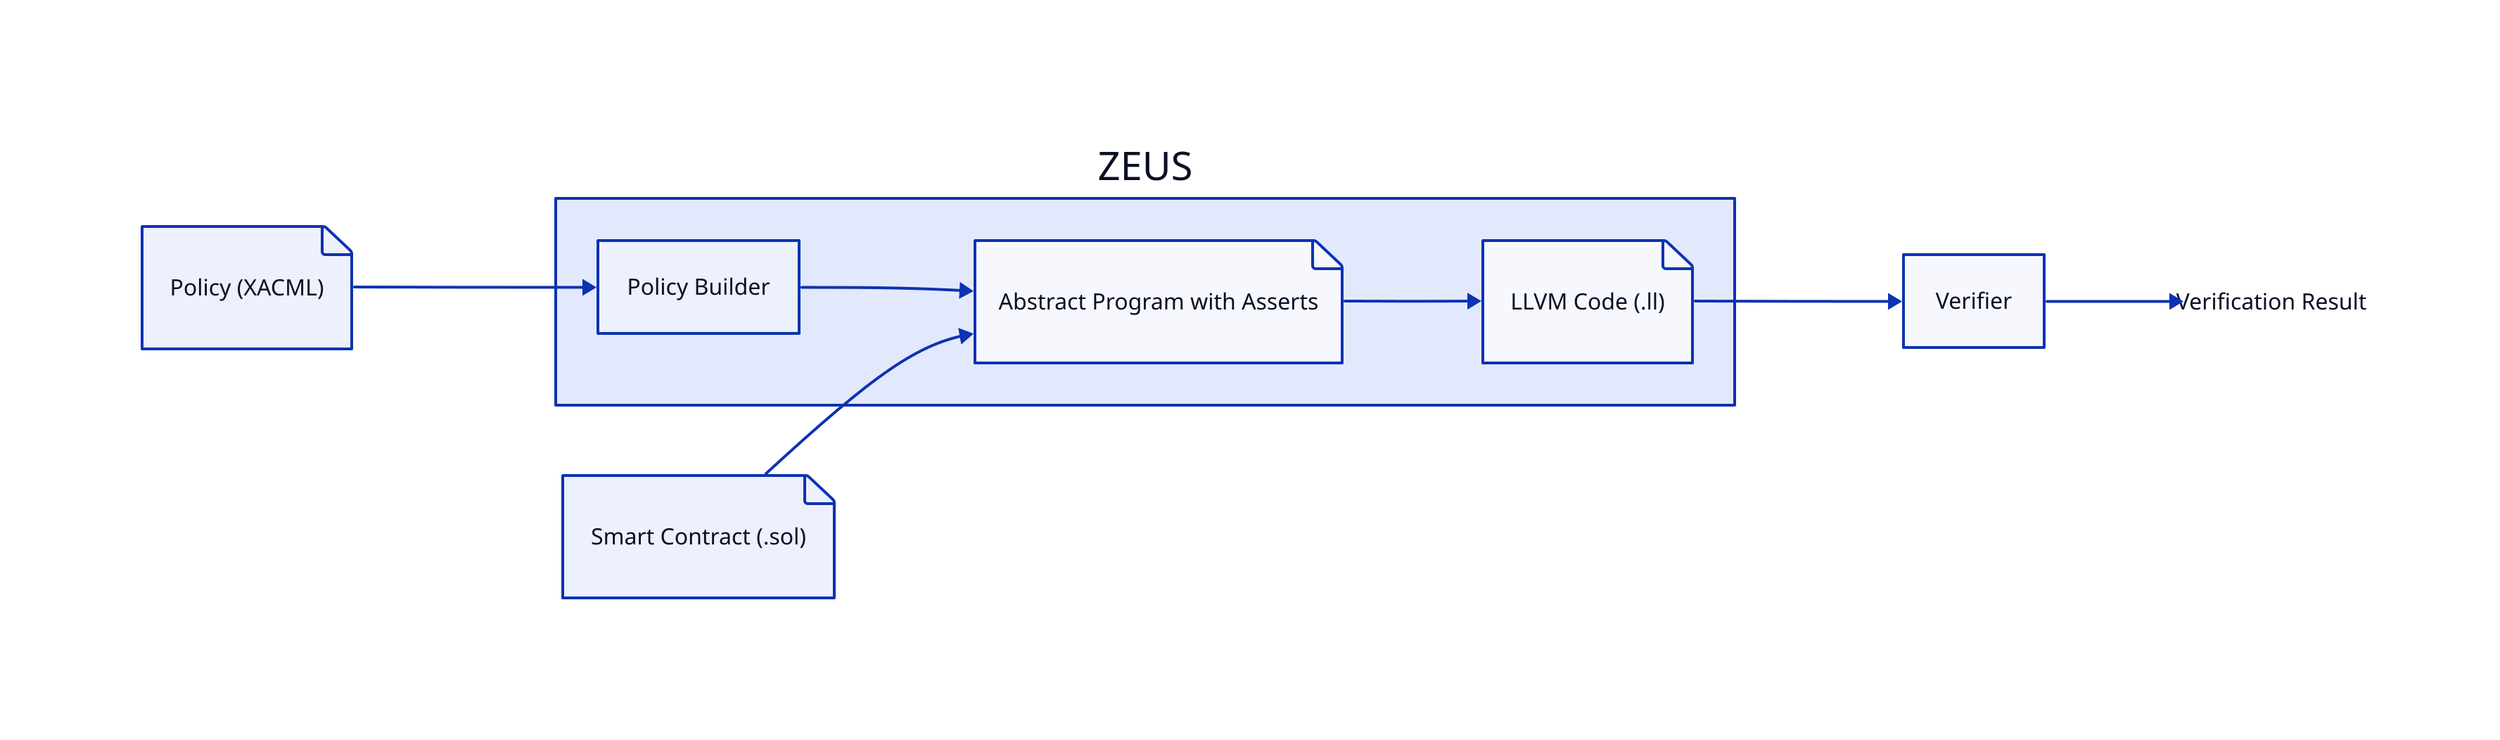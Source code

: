 
# Workflow of ZEUS
direction: right

contract: Smart Contract (.sol) {shape: page}
policy: Policy (XACML) {shape: page}
# abstract: Abstract Program
verifier: Verifier
Result: Verification Result {shape: text}
zeus: ZEUS

zeus {
    policy_builder: Policy Builder
    abstract_with_assertion: Abstract Program with Asserts {shape: page}
    llvm_bitcode: LLVM Code (\.ll) {shape: page}
}
policy -> zeus.policy_builder -> zeus.abstract_with_assertion

contract -> zeus.abstract_with_assertion

zeus.abstract_with_assertion -> zeus.llvm_bitcode

# zeus.llvm_bitcode -> verifier : "Verification with external tool"
zeus.llvm_bitcode -> verifier

verifier -> Result

